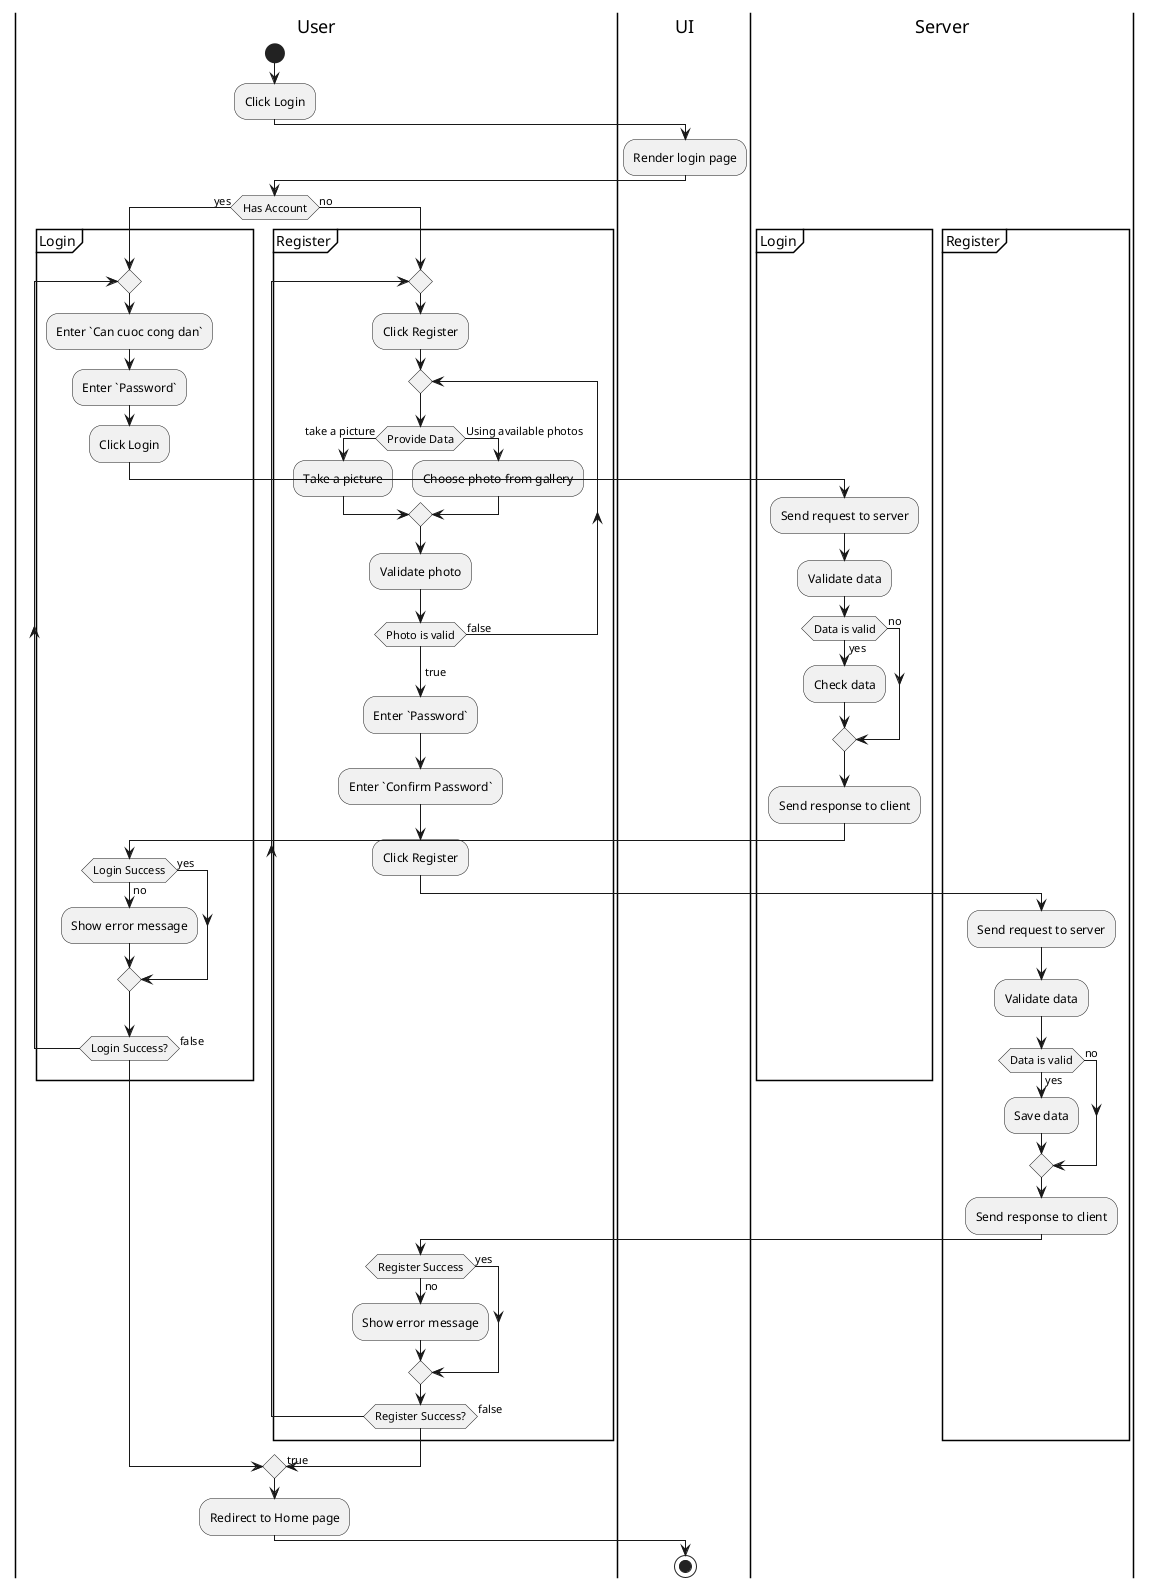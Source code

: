 @startuml
'https://plantuml.com/activity-diagram-beta

|User|
start
    :Click Login;
|UI|
    :Render login page;
|User|
    if (Has Account) then (yes)
        partition Login {
            repeat
                :Enter `Can cuoc cong dan`;
                :Enter `Password`;
                :Click Login;
|Server|
                :Send request to server;
                :Validate data;
                if (Data is valid) then (yes)
                    :Check data;
                else (no)
                endif
                :Send response to client;
|User|
                if (Login Success) then (yes)
                    else (no)
                    :Show error message;
                    endif
                repeat while (Login Success?) is (false)
        }
    else (no)
        partition Register {
            repeat
                :Click Register;
                repeat
                    if (Provide Data) is (take a picture) then
                        :Take a picture;
                    else (Using available photos)
                        :Choose photo from gallery;
                    endif
                     :Validate photo;
                repeat while (Photo is valid) is (false)
                -> true;
                :Enter `Password`;
                :Enter `Confirm Password`;
                :Click Register;
|Server|
                :Send request to server;
                :Validate data;
                if (Data is valid) then (yes)
                    :Save data;
                else (no)
                endif
                :Send response to client;
|User|
                if (Register Success) then (yes)
                    else (no)
                    :Show error message;
                    endif
            repeat while (Register Success?) is (false)
            -> true;
        }
    endif
:Redirect to Home page;
|UI|
stop
@enduml
